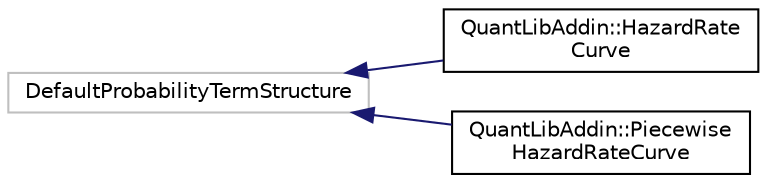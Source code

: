 digraph "Graphical Class Hierarchy"
{
  edge [fontname="Helvetica",fontsize="10",labelfontname="Helvetica",labelfontsize="10"];
  node [fontname="Helvetica",fontsize="10",shape=record];
  rankdir="LR";
  Node243 [label="DefaultProbabilityTermStructure",height=0.2,width=0.4,color="grey75", fillcolor="white", style="filled"];
  Node243 -> Node0 [dir="back",color="midnightblue",fontsize="10",style="solid",fontname="Helvetica"];
  Node0 [label="QuantLibAddin::HazardRate\lCurve",height=0.2,width=0.4,color="black", fillcolor="white", style="filled",URL="$class_quant_lib_addin_1_1_hazard_rate_curve.html"];
  Node243 -> Node245 [dir="back",color="midnightblue",fontsize="10",style="solid",fontname="Helvetica"];
  Node245 [label="QuantLibAddin::Piecewise\lHazardRateCurve",height=0.2,width=0.4,color="black", fillcolor="white", style="filled",URL="$class_quant_lib_addin_1_1_piecewise_hazard_rate_curve.html"];
}
